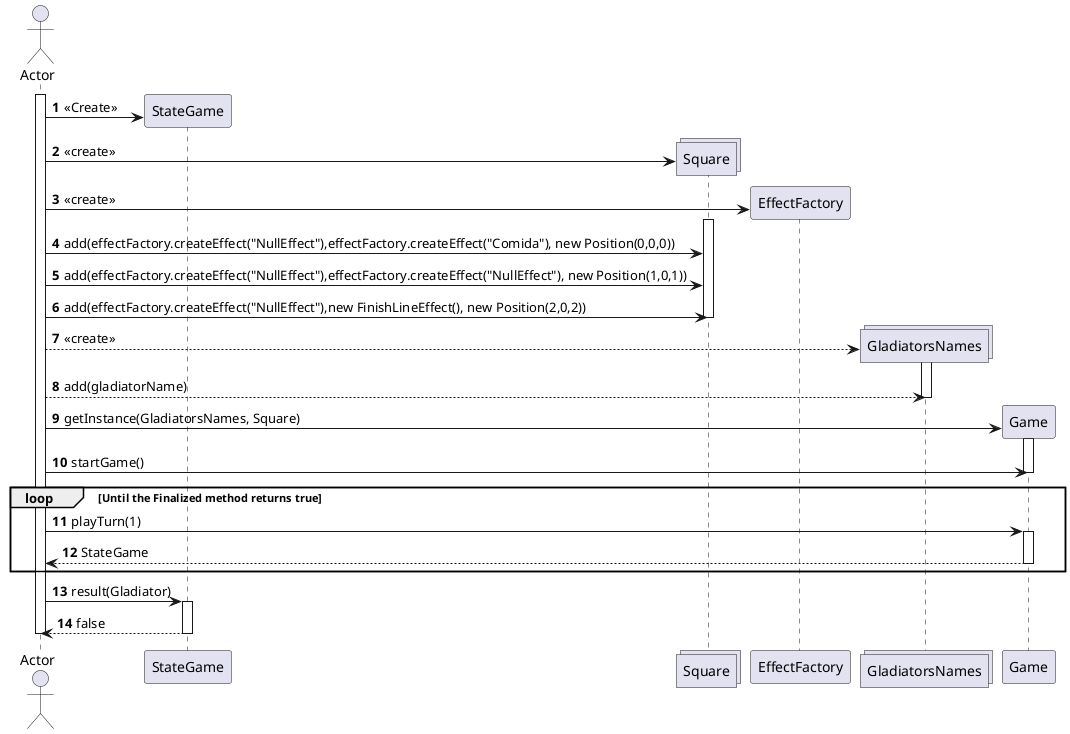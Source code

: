 @startuml
autonumber

autonumber
actor Actor

activate Actor

create StateGame
Actor -> StateGame: <<Create>>
create collections Square
Actor -> Square: <<create>>
create EffectFactory
Actor -> EffectFactory: <<create>>
activate Square
Actor -> Square: add(effectFactory.createEffect("NullEffect"),effectFactory.createEffect("Comida"), new Position(0,0,0))
Actor -> Square: add(effectFactory.createEffect("NullEffect"),effectFactory.createEffect("NullEffect"), new Position(1,0,1))
Actor -> Square: add(effectFactory.createEffect("NullEffect"),new FinishLineEffect(), new Position(2,0,2))
deactivate Square
create collections GladiatorsNames
Actor --> GladiatorsNames: <<create>>
activate GladiatorsNames
Actor --> GladiatorsNames: add(gladiatorName)
deactivate GladiatorsNames
create Game
Actor -> Game: getInstance(GladiatorsNames, Square)
activate Game
Actor -> Game: startGame()
deactivate Game

loop Until the Finalized method returns true
Actor -> Game: playTurn(1)
activate Game
    Game --> Actor: StateGame
deactivate Game
end loop

Actor -> StateGame: result(Gladiator)
activate StateGame
    StateGame --> Actor: false
deactivate StateGame

deactivate Actor

@enduml
